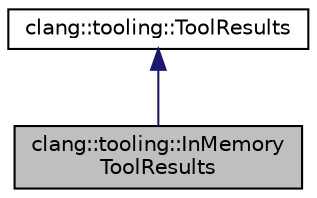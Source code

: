 digraph "clang::tooling::InMemoryToolResults"
{
 // LATEX_PDF_SIZE
  bgcolor="transparent";
  edge [fontname="Helvetica",fontsize="10",labelfontname="Helvetica",labelfontsize="10"];
  node [fontname="Helvetica",fontsize="10",shape=record];
  Node1 [label="clang::tooling::InMemory\lToolResults",height=0.2,width=0.4,color="black", fillcolor="grey75", style="filled", fontcolor="black",tooltip="Stores the key-value results in memory."];
  Node2 -> Node1 [dir="back",color="midnightblue",fontsize="10",style="solid",fontname="Helvetica"];
  Node2 [label="clang::tooling::ToolResults",height=0.2,width=0.4,color="black",URL="$classclang_1_1tooling_1_1ToolResults.html",tooltip="An abstraction for the result of a tool execution."];
}
